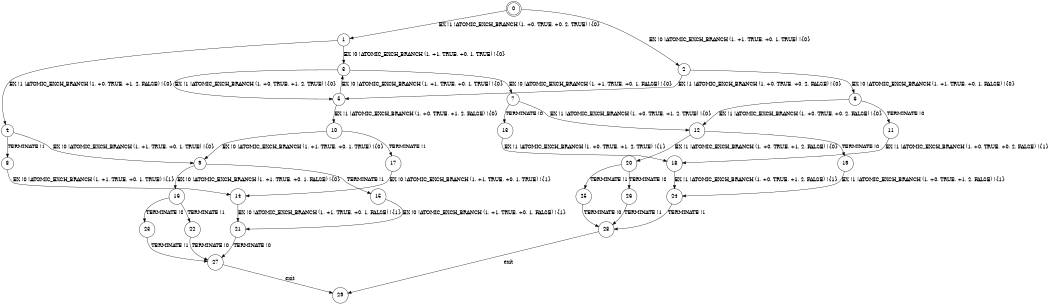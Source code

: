 digraph BCG {
size = "7, 10.5";
center = TRUE;
node [shape = circle];
0 [peripheries = 2];
0 -> 1 [label = "EX !1 !ATOMIC_EXCH_BRANCH (1, +0, TRUE, +0, 2, TRUE) !{0}"];
0 -> 2 [label = "EX !0 !ATOMIC_EXCH_BRANCH (1, +1, TRUE, +0, 1, TRUE) !{0}"];
1 -> 3 [label = "EX !0 !ATOMIC_EXCH_BRANCH (1, +1, TRUE, +0, 1, TRUE) !{0}"];
1 -> 4 [label = "EX !1 !ATOMIC_EXCH_BRANCH (1, +0, TRUE, +1, 2, FALSE) !{0}"];
2 -> 5 [label = "EX !1 !ATOMIC_EXCH_BRANCH (1, +0, TRUE, +0, 2, FALSE) !{0}"];
2 -> 6 [label = "EX !0 !ATOMIC_EXCH_BRANCH (1, +1, TRUE, +0, 1, FALSE) !{0}"];
3 -> 5 [label = "EX !1 !ATOMIC_EXCH_BRANCH (1, +0, TRUE, +1, 2, TRUE) !{0}"];
3 -> 7 [label = "EX !0 !ATOMIC_EXCH_BRANCH (1, +1, TRUE, +0, 1, FALSE) !{0}"];
4 -> 8 [label = "TERMINATE !1"];
4 -> 9 [label = "EX !0 !ATOMIC_EXCH_BRANCH (1, +1, TRUE, +0, 1, TRUE) !{0}"];
5 -> 10 [label = "EX !1 !ATOMIC_EXCH_BRANCH (1, +0, TRUE, +1, 2, FALSE) !{0}"];
5 -> 3 [label = "EX !0 !ATOMIC_EXCH_BRANCH (1, +1, TRUE, +0, 1, TRUE) !{0}"];
6 -> 11 [label = "TERMINATE !0"];
6 -> 12 [label = "EX !1 !ATOMIC_EXCH_BRANCH (1, +0, TRUE, +0, 2, FALSE) !{0}"];
7 -> 13 [label = "TERMINATE !0"];
7 -> 12 [label = "EX !1 !ATOMIC_EXCH_BRANCH (1, +0, TRUE, +1, 2, TRUE) !{0}"];
8 -> 14 [label = "EX !0 !ATOMIC_EXCH_BRANCH (1, +1, TRUE, +0, 1, TRUE) !{1}"];
9 -> 15 [label = "TERMINATE !1"];
9 -> 16 [label = "EX !0 !ATOMIC_EXCH_BRANCH (1, +1, TRUE, +0, 1, FALSE) !{0}"];
10 -> 17 [label = "TERMINATE !1"];
10 -> 9 [label = "EX !0 !ATOMIC_EXCH_BRANCH (1, +1, TRUE, +0, 1, TRUE) !{0}"];
11 -> 18 [label = "EX !1 !ATOMIC_EXCH_BRANCH (1, +0, TRUE, +0, 2, FALSE) !{1}"];
12 -> 19 [label = "TERMINATE !0"];
12 -> 20 [label = "EX !1 !ATOMIC_EXCH_BRANCH (1, +0, TRUE, +1, 2, FALSE) !{0}"];
13 -> 18 [label = "EX !1 !ATOMIC_EXCH_BRANCH (1, +0, TRUE, +1, 2, TRUE) !{1}"];
14 -> 21 [label = "EX !0 !ATOMIC_EXCH_BRANCH (1, +1, TRUE, +0, 1, FALSE) !{1}"];
15 -> 21 [label = "EX !0 !ATOMIC_EXCH_BRANCH (1, +1, TRUE, +0, 1, FALSE) !{1}"];
16 -> 22 [label = "TERMINATE !1"];
16 -> 23 [label = "TERMINATE !0"];
17 -> 14 [label = "EX !0 !ATOMIC_EXCH_BRANCH (1, +1, TRUE, +0, 1, TRUE) !{1}"];
18 -> 24 [label = "EX !1 !ATOMIC_EXCH_BRANCH (1, +0, TRUE, +1, 2, FALSE) !{1}"];
19 -> 24 [label = "EX !1 !ATOMIC_EXCH_BRANCH (1, +0, TRUE, +1, 2, FALSE) !{1}"];
20 -> 25 [label = "TERMINATE !1"];
20 -> 26 [label = "TERMINATE !0"];
21 -> 27 [label = "TERMINATE !0"];
22 -> 27 [label = "TERMINATE !0"];
23 -> 27 [label = "TERMINATE !1"];
24 -> 28 [label = "TERMINATE !1"];
25 -> 28 [label = "TERMINATE !0"];
26 -> 28 [label = "TERMINATE !1"];
27 -> 29 [label = "exit"];
28 -> 29 [label = "exit"];
}
